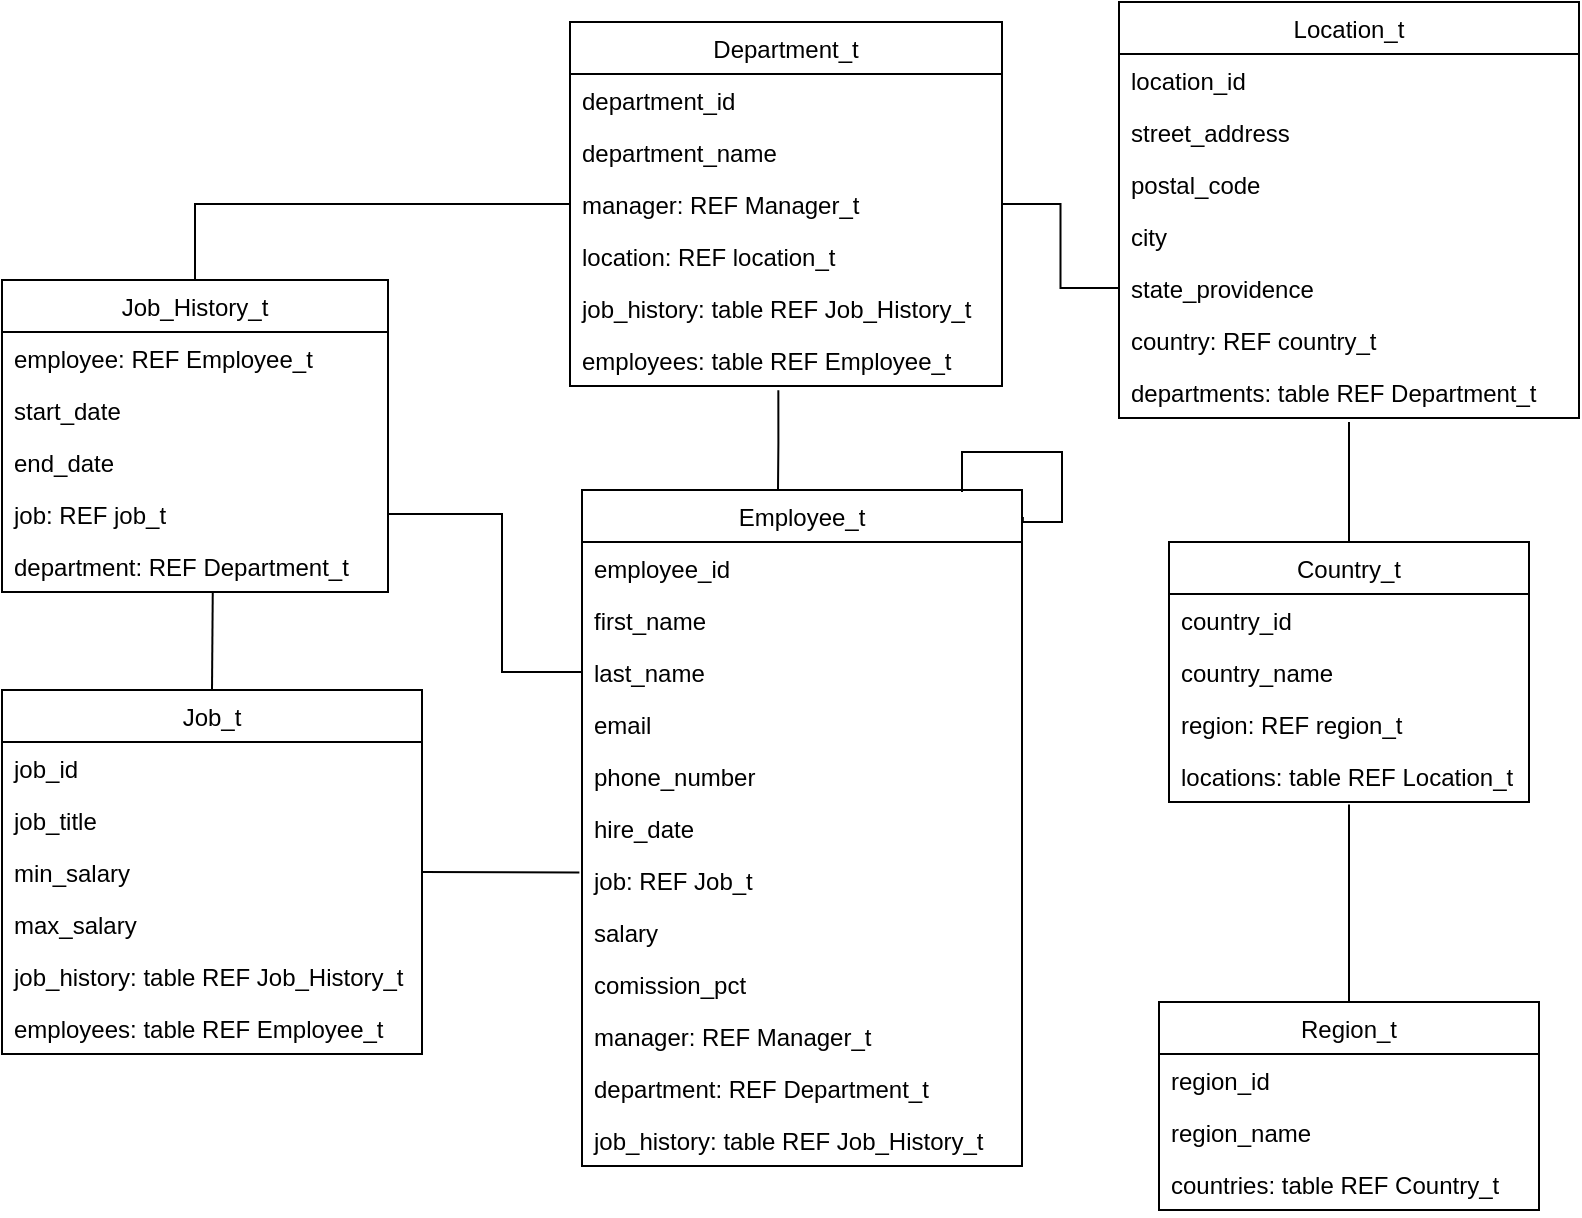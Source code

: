 <mxfile version="24.4.4" type="device">
  <diagram id="C5RBs43oDa-KdzZeNtuy" name="Page-1">
    <mxGraphModel dx="1194" dy="581" grid="1" gridSize="10" guides="1" tooltips="1" connect="1" arrows="1" fold="1" page="1" pageScale="1" pageWidth="827" pageHeight="1169" math="0" shadow="0">
      <root>
        <mxCell id="WIyWlLk6GJQsqaUBKTNV-0" />
        <mxCell id="WIyWlLk6GJQsqaUBKTNV-1" parent="WIyWlLk6GJQsqaUBKTNV-0" />
        <mxCell id="zkfFHV4jXpPFQw0GAbJ--0" value="Country_t" style="swimlane;fontStyle=0;align=center;verticalAlign=top;childLayout=stackLayout;horizontal=1;startSize=26;horizontalStack=0;resizeParent=1;resizeLast=0;collapsible=1;marginBottom=0;rounded=0;shadow=0;strokeWidth=1;" parent="WIyWlLk6GJQsqaUBKTNV-1" vertex="1">
          <mxGeometry x="713.5" y="560" width="180" height="130" as="geometry">
            <mxRectangle x="230" y="140" width="160" height="26" as="alternateBounds" />
          </mxGeometry>
        </mxCell>
        <mxCell id="zkfFHV4jXpPFQw0GAbJ--1" value="country_id" style="text;align=left;verticalAlign=top;spacingLeft=4;spacingRight=4;overflow=hidden;rotatable=0;points=[[0,0.5],[1,0.5]];portConstraint=eastwest;" parent="zkfFHV4jXpPFQw0GAbJ--0" vertex="1">
          <mxGeometry y="26" width="180" height="26" as="geometry" />
        </mxCell>
        <mxCell id="zkfFHV4jXpPFQw0GAbJ--2" value="country_name" style="text;align=left;verticalAlign=top;spacingLeft=4;spacingRight=4;overflow=hidden;rotatable=0;points=[[0,0.5],[1,0.5]];portConstraint=eastwest;rounded=0;shadow=0;html=0;" parent="zkfFHV4jXpPFQw0GAbJ--0" vertex="1">
          <mxGeometry y="52" width="180" height="26" as="geometry" />
        </mxCell>
        <mxCell id="zkfFHV4jXpPFQw0GAbJ--3" value="region: REF region_t" style="text;align=left;verticalAlign=top;spacingLeft=4;spacingRight=4;overflow=hidden;rotatable=0;points=[[0,0.5],[1,0.5]];portConstraint=eastwest;rounded=0;shadow=0;html=0;" parent="zkfFHV4jXpPFQw0GAbJ--0" vertex="1">
          <mxGeometry y="78" width="180" height="26" as="geometry" />
        </mxCell>
        <mxCell id="RhpzGCmkU5AaHxRv9V3G-1" value="locations: table REF Location_t" style="text;align=left;verticalAlign=top;spacingLeft=4;spacingRight=4;overflow=hidden;rotatable=0;points=[[0,0.5],[1,0.5]];portConstraint=eastwest;rounded=0;shadow=0;html=0;" parent="zkfFHV4jXpPFQw0GAbJ--0" vertex="1">
          <mxGeometry y="104" width="180" height="26" as="geometry" />
        </mxCell>
        <mxCell id="zkfFHV4jXpPFQw0GAbJ--17" value="Region_t" style="swimlane;fontStyle=0;align=center;verticalAlign=top;childLayout=stackLayout;horizontal=1;startSize=26;horizontalStack=0;resizeParent=1;resizeLast=0;collapsible=1;marginBottom=0;rounded=0;shadow=0;strokeWidth=1;" parent="WIyWlLk6GJQsqaUBKTNV-1" vertex="1">
          <mxGeometry x="708.5" y="790" width="190" height="104" as="geometry">
            <mxRectangle x="550" y="140" width="160" height="26" as="alternateBounds" />
          </mxGeometry>
        </mxCell>
        <mxCell id="zkfFHV4jXpPFQw0GAbJ--18" value="region_id" style="text;align=left;verticalAlign=top;spacingLeft=4;spacingRight=4;overflow=hidden;rotatable=0;points=[[0,0.5],[1,0.5]];portConstraint=eastwest;" parent="zkfFHV4jXpPFQw0GAbJ--17" vertex="1">
          <mxGeometry y="26" width="190" height="26" as="geometry" />
        </mxCell>
        <mxCell id="zkfFHV4jXpPFQw0GAbJ--19" value="region_name" style="text;align=left;verticalAlign=top;spacingLeft=4;spacingRight=4;overflow=hidden;rotatable=0;points=[[0,0.5],[1,0.5]];portConstraint=eastwest;rounded=0;shadow=0;html=0;" parent="zkfFHV4jXpPFQw0GAbJ--17" vertex="1">
          <mxGeometry y="52" width="190" height="26" as="geometry" />
        </mxCell>
        <mxCell id="RhpzGCmkU5AaHxRv9V3G-0" value="countries: table REF Country_t" style="text;align=left;verticalAlign=top;spacingLeft=4;spacingRight=4;overflow=hidden;rotatable=0;points=[[0,0.5],[1,0.5]];portConstraint=eastwest;rounded=0;shadow=0;html=0;" parent="zkfFHV4jXpPFQw0GAbJ--17" vertex="1">
          <mxGeometry y="78" width="190" height="26" as="geometry" />
        </mxCell>
        <mxCell id="RhpzGCmkU5AaHxRv9V3G-2" value="Location_t" style="swimlane;fontStyle=0;align=center;verticalAlign=top;childLayout=stackLayout;horizontal=1;startSize=26;horizontalStack=0;resizeParent=1;resizeLast=0;collapsible=1;marginBottom=0;rounded=0;shadow=0;strokeWidth=1;" parent="WIyWlLk6GJQsqaUBKTNV-1" vertex="1">
          <mxGeometry x="688.5" y="290" width="230" height="208" as="geometry">
            <mxRectangle x="230" y="140" width="160" height="26" as="alternateBounds" />
          </mxGeometry>
        </mxCell>
        <mxCell id="RhpzGCmkU5AaHxRv9V3G-3" value="location_id" style="text;align=left;verticalAlign=top;spacingLeft=4;spacingRight=4;overflow=hidden;rotatable=0;points=[[0,0.5],[1,0.5]];portConstraint=eastwest;" parent="RhpzGCmkU5AaHxRv9V3G-2" vertex="1">
          <mxGeometry y="26" width="230" height="26" as="geometry" />
        </mxCell>
        <mxCell id="RhpzGCmkU5AaHxRv9V3G-4" value="street_address" style="text;align=left;verticalAlign=top;spacingLeft=4;spacingRight=4;overflow=hidden;rotatable=0;points=[[0,0.5],[1,0.5]];portConstraint=eastwest;rounded=0;shadow=0;html=0;" parent="RhpzGCmkU5AaHxRv9V3G-2" vertex="1">
          <mxGeometry y="52" width="230" height="26" as="geometry" />
        </mxCell>
        <mxCell id="RhpzGCmkU5AaHxRv9V3G-5" value="postal_code" style="text;align=left;verticalAlign=top;spacingLeft=4;spacingRight=4;overflow=hidden;rotatable=0;points=[[0,0.5],[1,0.5]];portConstraint=eastwest;rounded=0;shadow=0;html=0;" parent="RhpzGCmkU5AaHxRv9V3G-2" vertex="1">
          <mxGeometry y="78" width="230" height="26" as="geometry" />
        </mxCell>
        <mxCell id="RhpzGCmkU5AaHxRv9V3G-6" value="city" style="text;align=left;verticalAlign=top;spacingLeft=4;spacingRight=4;overflow=hidden;rotatable=0;points=[[0,0.5],[1,0.5]];portConstraint=eastwest;rounded=0;shadow=0;html=0;" parent="RhpzGCmkU5AaHxRv9V3G-2" vertex="1">
          <mxGeometry y="104" width="230" height="26" as="geometry" />
        </mxCell>
        <mxCell id="RhpzGCmkU5AaHxRv9V3G-7" value="state_providence" style="text;align=left;verticalAlign=top;spacingLeft=4;spacingRight=4;overflow=hidden;rotatable=0;points=[[0,0.5],[1,0.5]];portConstraint=eastwest;rounded=0;shadow=0;html=0;" parent="RhpzGCmkU5AaHxRv9V3G-2" vertex="1">
          <mxGeometry y="130" width="230" height="26" as="geometry" />
        </mxCell>
        <mxCell id="RhpzGCmkU5AaHxRv9V3G-8" value="country: REF country_t" style="text;align=left;verticalAlign=top;spacingLeft=4;spacingRight=4;overflow=hidden;rotatable=0;points=[[0,0.5],[1,0.5]];portConstraint=eastwest;rounded=0;shadow=0;html=0;" parent="RhpzGCmkU5AaHxRv9V3G-2" vertex="1">
          <mxGeometry y="156" width="230" height="26" as="geometry" />
        </mxCell>
        <mxCell id="RhpzGCmkU5AaHxRv9V3G-17" value="departments: table REF Department_t" style="text;align=left;verticalAlign=top;spacingLeft=4;spacingRight=4;overflow=hidden;rotatable=0;points=[[0,0.5],[1,0.5]];portConstraint=eastwest;rounded=0;shadow=0;html=0;" parent="RhpzGCmkU5AaHxRv9V3G-2" vertex="1">
          <mxGeometry y="182" width="230" height="26" as="geometry" />
        </mxCell>
        <mxCell id="RhpzGCmkU5AaHxRv9V3G-10" value="Department_t" style="swimlane;fontStyle=0;align=center;verticalAlign=top;childLayout=stackLayout;horizontal=1;startSize=26;horizontalStack=0;resizeParent=1;resizeLast=0;collapsible=1;marginBottom=0;rounded=0;shadow=0;strokeWidth=1;" parent="WIyWlLk6GJQsqaUBKTNV-1" vertex="1">
          <mxGeometry x="414" y="300" width="216" height="182" as="geometry">
            <mxRectangle x="230" y="140" width="160" height="26" as="alternateBounds" />
          </mxGeometry>
        </mxCell>
        <mxCell id="RhpzGCmkU5AaHxRv9V3G-11" value="department_id" style="text;align=left;verticalAlign=top;spacingLeft=4;spacingRight=4;overflow=hidden;rotatable=0;points=[[0,0.5],[1,0.5]];portConstraint=eastwest;" parent="RhpzGCmkU5AaHxRv9V3G-10" vertex="1">
          <mxGeometry y="26" width="216" height="26" as="geometry" />
        </mxCell>
        <mxCell id="RhpzGCmkU5AaHxRv9V3G-12" value="department_name" style="text;align=left;verticalAlign=top;spacingLeft=4;spacingRight=4;overflow=hidden;rotatable=0;points=[[0,0.5],[1,0.5]];portConstraint=eastwest;rounded=0;shadow=0;html=0;" parent="RhpzGCmkU5AaHxRv9V3G-10" vertex="1">
          <mxGeometry y="52" width="216" height="26" as="geometry" />
        </mxCell>
        <mxCell id="RhpzGCmkU5AaHxRv9V3G-13" value="manager: REF Manager_t" style="text;align=left;verticalAlign=top;spacingLeft=4;spacingRight=4;overflow=hidden;rotatable=0;points=[[0,0.5],[1,0.5]];portConstraint=eastwest;rounded=0;shadow=0;html=0;" parent="RhpzGCmkU5AaHxRv9V3G-10" vertex="1">
          <mxGeometry y="78" width="216" height="26" as="geometry" />
        </mxCell>
        <mxCell id="RhpzGCmkU5AaHxRv9V3G-14" value="location: REF location_t" style="text;align=left;verticalAlign=top;spacingLeft=4;spacingRight=4;overflow=hidden;rotatable=0;points=[[0,0.5],[1,0.5]];portConstraint=eastwest;rounded=0;shadow=0;html=0;" parent="RhpzGCmkU5AaHxRv9V3G-10" vertex="1">
          <mxGeometry y="104" width="216" height="26" as="geometry" />
        </mxCell>
        <mxCell id="RhpzGCmkU5AaHxRv9V3G-24" value="job_history: table REF Job_History_t" style="text;align=left;verticalAlign=top;spacingLeft=4;spacingRight=4;overflow=hidden;rotatable=0;points=[[0,0.5],[1,0.5]];portConstraint=eastwest;rounded=0;shadow=0;html=0;" parent="RhpzGCmkU5AaHxRv9V3G-10" vertex="1">
          <mxGeometry y="130" width="216" height="26" as="geometry" />
        </mxCell>
        <mxCell id="iyXDsux5A1y-6RJhfLyG-2" value="employees: table REF Employee_t" style="text;align=left;verticalAlign=top;spacingLeft=4;spacingRight=4;overflow=hidden;rotatable=0;points=[[0,0.5],[1,0.5]];portConstraint=eastwest;rounded=0;shadow=0;html=0;" parent="RhpzGCmkU5AaHxRv9V3G-10" vertex="1">
          <mxGeometry y="156" width="216" height="26" as="geometry" />
        </mxCell>
        <mxCell id="RhpzGCmkU5AaHxRv9V3G-46" style="edgeStyle=orthogonalEdgeStyle;rounded=0;orthogonalLoop=1;jettySize=auto;html=1;entryX=0;entryY=0.5;entryDx=0;entryDy=0;endArrow=none;endFill=0;" parent="WIyWlLk6GJQsqaUBKTNV-1" source="RhpzGCmkU5AaHxRv9V3G-18" target="RhpzGCmkU5AaHxRv9V3G-13" edge="1">
          <mxGeometry relative="1" as="geometry" />
        </mxCell>
        <mxCell id="RhpzGCmkU5AaHxRv9V3G-18" value="Job_History_t" style="swimlane;fontStyle=0;align=center;verticalAlign=top;childLayout=stackLayout;horizontal=1;startSize=26;horizontalStack=0;resizeParent=1;resizeLast=0;collapsible=1;marginBottom=0;rounded=0;shadow=0;strokeWidth=1;" parent="WIyWlLk6GJQsqaUBKTNV-1" vertex="1">
          <mxGeometry x="130" y="429" width="193" height="156" as="geometry">
            <mxRectangle x="230" y="140" width="160" height="26" as="alternateBounds" />
          </mxGeometry>
        </mxCell>
        <mxCell id="RhpzGCmkU5AaHxRv9V3G-19" value="employee: REF Employee_t" style="text;align=left;verticalAlign=top;spacingLeft=4;spacingRight=4;overflow=hidden;rotatable=0;points=[[0,0.5],[1,0.5]];portConstraint=eastwest;" parent="RhpzGCmkU5AaHxRv9V3G-18" vertex="1">
          <mxGeometry y="26" width="193" height="26" as="geometry" />
        </mxCell>
        <mxCell id="RhpzGCmkU5AaHxRv9V3G-20" value="start_date" style="text;align=left;verticalAlign=top;spacingLeft=4;spacingRight=4;overflow=hidden;rotatable=0;points=[[0,0.5],[1,0.5]];portConstraint=eastwest;rounded=0;shadow=0;html=0;" parent="RhpzGCmkU5AaHxRv9V3G-18" vertex="1">
          <mxGeometry y="52" width="193" height="26" as="geometry" />
        </mxCell>
        <mxCell id="RhpzGCmkU5AaHxRv9V3G-21" value="end_date" style="text;align=left;verticalAlign=top;spacingLeft=4;spacingRight=4;overflow=hidden;rotatable=0;points=[[0,0.5],[1,0.5]];portConstraint=eastwest;rounded=0;shadow=0;html=0;" parent="RhpzGCmkU5AaHxRv9V3G-18" vertex="1">
          <mxGeometry y="78" width="193" height="26" as="geometry" />
        </mxCell>
        <mxCell id="RhpzGCmkU5AaHxRv9V3G-22" value="job: REF job_t" style="text;align=left;verticalAlign=top;spacingLeft=4;spacingRight=4;overflow=hidden;rotatable=0;points=[[0,0.5],[1,0.5]];portConstraint=eastwest;rounded=0;shadow=0;html=0;" parent="RhpzGCmkU5AaHxRv9V3G-18" vertex="1">
          <mxGeometry y="104" width="193" height="26" as="geometry" />
        </mxCell>
        <mxCell id="RhpzGCmkU5AaHxRv9V3G-23" value="department: REF Department_t" style="text;align=left;verticalAlign=top;spacingLeft=4;spacingRight=4;overflow=hidden;rotatable=0;points=[[0,0.5],[1,0.5]];portConstraint=eastwest;rounded=0;shadow=0;html=0;" parent="RhpzGCmkU5AaHxRv9V3G-18" vertex="1">
          <mxGeometry y="130" width="193" height="26" as="geometry" />
        </mxCell>
        <mxCell id="RhpzGCmkU5AaHxRv9V3G-25" value="Job_t" style="swimlane;fontStyle=0;align=center;verticalAlign=top;childLayout=stackLayout;horizontal=1;startSize=26;horizontalStack=0;resizeParent=1;resizeLast=0;collapsible=1;marginBottom=0;rounded=0;shadow=0;strokeWidth=1;" parent="WIyWlLk6GJQsqaUBKTNV-1" vertex="1">
          <mxGeometry x="130" y="634" width="210" height="182" as="geometry">
            <mxRectangle x="230" y="140" width="160" height="26" as="alternateBounds" />
          </mxGeometry>
        </mxCell>
        <mxCell id="RhpzGCmkU5AaHxRv9V3G-26" value="job_id" style="text;align=left;verticalAlign=top;spacingLeft=4;spacingRight=4;overflow=hidden;rotatable=0;points=[[0,0.5],[1,0.5]];portConstraint=eastwest;" parent="RhpzGCmkU5AaHxRv9V3G-25" vertex="1">
          <mxGeometry y="26" width="210" height="26" as="geometry" />
        </mxCell>
        <mxCell id="RhpzGCmkU5AaHxRv9V3G-27" value="job_title" style="text;align=left;verticalAlign=top;spacingLeft=4;spacingRight=4;overflow=hidden;rotatable=0;points=[[0,0.5],[1,0.5]];portConstraint=eastwest;rounded=0;shadow=0;html=0;" parent="RhpzGCmkU5AaHxRv9V3G-25" vertex="1">
          <mxGeometry y="52" width="210" height="26" as="geometry" />
        </mxCell>
        <mxCell id="RhpzGCmkU5AaHxRv9V3G-28" value="min_salary" style="text;align=left;verticalAlign=top;spacingLeft=4;spacingRight=4;overflow=hidden;rotatable=0;points=[[0,0.5],[1,0.5]];portConstraint=eastwest;rounded=0;shadow=0;html=0;" parent="RhpzGCmkU5AaHxRv9V3G-25" vertex="1">
          <mxGeometry y="78" width="210" height="26" as="geometry" />
        </mxCell>
        <mxCell id="RhpzGCmkU5AaHxRv9V3G-29" value="max_salary" style="text;align=left;verticalAlign=top;spacingLeft=4;spacingRight=4;overflow=hidden;rotatable=0;points=[[0,0.5],[1,0.5]];portConstraint=eastwest;rounded=0;shadow=0;html=0;" parent="RhpzGCmkU5AaHxRv9V3G-25" vertex="1">
          <mxGeometry y="104" width="210" height="26" as="geometry" />
        </mxCell>
        <mxCell id="RhpzGCmkU5AaHxRv9V3G-30" value="job_history: table REF Job_History_t" style="text;align=left;verticalAlign=top;spacingLeft=4;spacingRight=4;overflow=hidden;rotatable=0;points=[[0,0.5],[1,0.5]];portConstraint=eastwest;rounded=0;shadow=0;html=0;" parent="RhpzGCmkU5AaHxRv9V3G-25" vertex="1">
          <mxGeometry y="130" width="210" height="26" as="geometry" />
        </mxCell>
        <mxCell id="iUl15J_JsOuQVbFkdJoQ-0" value="employees: table REF Employee_t" style="text;align=left;verticalAlign=top;spacingLeft=4;spacingRight=4;overflow=hidden;rotatable=0;points=[[0,0.5],[1,0.5]];portConstraint=eastwest;rounded=0;shadow=0;html=0;" parent="RhpzGCmkU5AaHxRv9V3G-25" vertex="1">
          <mxGeometry y="156" width="210" height="26" as="geometry" />
        </mxCell>
        <mxCell id="RhpzGCmkU5AaHxRv9V3G-31" value="Employee_t" style="swimlane;fontStyle=0;align=center;verticalAlign=top;childLayout=stackLayout;horizontal=1;startSize=26;horizontalStack=0;resizeParent=1;resizeLast=0;collapsible=1;marginBottom=0;rounded=0;shadow=0;strokeWidth=1;" parent="WIyWlLk6GJQsqaUBKTNV-1" vertex="1">
          <mxGeometry x="420" y="534" width="220" height="338" as="geometry">
            <mxRectangle x="420" y="534" width="160" height="26" as="alternateBounds" />
          </mxGeometry>
        </mxCell>
        <mxCell id="RhpzGCmkU5AaHxRv9V3G-32" value="employee_id" style="text;align=left;verticalAlign=top;spacingLeft=4;spacingRight=4;overflow=hidden;rotatable=0;points=[[0,0.5],[1,0.5]];portConstraint=eastwest;" parent="RhpzGCmkU5AaHxRv9V3G-31" vertex="1">
          <mxGeometry y="26" width="220" height="26" as="geometry" />
        </mxCell>
        <mxCell id="RhpzGCmkU5AaHxRv9V3G-33" value="first_name" style="text;align=left;verticalAlign=top;spacingLeft=4;spacingRight=4;overflow=hidden;rotatable=0;points=[[0,0.5],[1,0.5]];portConstraint=eastwest;rounded=0;shadow=0;html=0;" parent="RhpzGCmkU5AaHxRv9V3G-31" vertex="1">
          <mxGeometry y="52" width="220" height="26" as="geometry" />
        </mxCell>
        <mxCell id="RhpzGCmkU5AaHxRv9V3G-34" value="last_name" style="text;align=left;verticalAlign=top;spacingLeft=4;spacingRight=4;overflow=hidden;rotatable=0;points=[[0,0.5],[1,0.5]];portConstraint=eastwest;rounded=0;shadow=0;html=0;" parent="RhpzGCmkU5AaHxRv9V3G-31" vertex="1">
          <mxGeometry y="78" width="220" height="26" as="geometry" />
        </mxCell>
        <mxCell id="RhpzGCmkU5AaHxRv9V3G-35" value="email" style="text;align=left;verticalAlign=top;spacingLeft=4;spacingRight=4;overflow=hidden;rotatable=0;points=[[0,0.5],[1,0.5]];portConstraint=eastwest;rounded=0;shadow=0;html=0;" parent="RhpzGCmkU5AaHxRv9V3G-31" vertex="1">
          <mxGeometry y="104" width="220" height="26" as="geometry" />
        </mxCell>
        <mxCell id="RhpzGCmkU5AaHxRv9V3G-36" value="phone_number" style="text;align=left;verticalAlign=top;spacingLeft=4;spacingRight=4;overflow=hidden;rotatable=0;points=[[0,0.5],[1,0.5]];portConstraint=eastwest;rounded=0;shadow=0;html=0;" parent="RhpzGCmkU5AaHxRv9V3G-31" vertex="1">
          <mxGeometry y="130" width="220" height="26" as="geometry" />
        </mxCell>
        <mxCell id="RhpzGCmkU5AaHxRv9V3G-37" value="hire_date" style="text;align=left;verticalAlign=top;spacingLeft=4;spacingRight=4;overflow=hidden;rotatable=0;points=[[0,0.5],[1,0.5]];portConstraint=eastwest;rounded=0;shadow=0;html=0;" parent="RhpzGCmkU5AaHxRv9V3G-31" vertex="1">
          <mxGeometry y="156" width="220" height="26" as="geometry" />
        </mxCell>
        <mxCell id="RhpzGCmkU5AaHxRv9V3G-38" value="job: REF Job_t" style="text;align=left;verticalAlign=top;spacingLeft=4;spacingRight=4;overflow=hidden;rotatable=0;points=[[0,0.5],[1,0.5]];portConstraint=eastwest;rounded=0;shadow=0;html=0;" parent="RhpzGCmkU5AaHxRv9V3G-31" vertex="1">
          <mxGeometry y="182" width="220" height="26" as="geometry" />
        </mxCell>
        <mxCell id="RhpzGCmkU5AaHxRv9V3G-39" value="salary" style="text;align=left;verticalAlign=top;spacingLeft=4;spacingRight=4;overflow=hidden;rotatable=0;points=[[0,0.5],[1,0.5]];portConstraint=eastwest;rounded=0;shadow=0;html=0;" parent="RhpzGCmkU5AaHxRv9V3G-31" vertex="1">
          <mxGeometry y="208" width="220" height="26" as="geometry" />
        </mxCell>
        <mxCell id="RhpzGCmkU5AaHxRv9V3G-40" value="comission_pct" style="text;align=left;verticalAlign=top;spacingLeft=4;spacingRight=4;overflow=hidden;rotatable=0;points=[[0,0.5],[1,0.5]];portConstraint=eastwest;rounded=0;shadow=0;html=0;" parent="RhpzGCmkU5AaHxRv9V3G-31" vertex="1">
          <mxGeometry y="234" width="220" height="26" as="geometry" />
        </mxCell>
        <mxCell id="RhpzGCmkU5AaHxRv9V3G-41" value="manager: REF Manager_t" style="text;align=left;verticalAlign=top;spacingLeft=4;spacingRight=4;overflow=hidden;rotatable=0;points=[[0,0.5],[1,0.5]];portConstraint=eastwest;rounded=0;shadow=0;html=0;" parent="RhpzGCmkU5AaHxRv9V3G-31" vertex="1">
          <mxGeometry y="260" width="220" height="26" as="geometry" />
        </mxCell>
        <mxCell id="RhpzGCmkU5AaHxRv9V3G-42" value="department: REF Department_t" style="text;align=left;verticalAlign=top;spacingLeft=4;spacingRight=4;overflow=hidden;rotatable=0;points=[[0,0.5],[1,0.5]];portConstraint=eastwest;rounded=0;shadow=0;html=0;" parent="RhpzGCmkU5AaHxRv9V3G-31" vertex="1">
          <mxGeometry y="286" width="220" height="26" as="geometry" />
        </mxCell>
        <mxCell id="RhpzGCmkU5AaHxRv9V3G-43" value="job_history: table REF Job_History_t" style="text;align=left;verticalAlign=top;spacingLeft=4;spacingRight=4;overflow=hidden;rotatable=0;points=[[0,0.5],[1,0.5]];portConstraint=eastwest;rounded=0;shadow=0;html=0;" parent="RhpzGCmkU5AaHxRv9V3G-31" vertex="1">
          <mxGeometry y="312" width="220" height="26" as="geometry" />
        </mxCell>
        <mxCell id="RhpzGCmkU5AaHxRv9V3G-48" style="edgeStyle=orthogonalEdgeStyle;rounded=0;orthogonalLoop=1;jettySize=auto;html=1;entryX=0;entryY=0.5;entryDx=0;entryDy=0;endArrow=none;endFill=0;exitX=1;exitY=0.5;exitDx=0;exitDy=0;" parent="WIyWlLk6GJQsqaUBKTNV-1" source="RhpzGCmkU5AaHxRv9V3G-13" target="RhpzGCmkU5AaHxRv9V3G-7" edge="1">
          <mxGeometry relative="1" as="geometry">
            <mxPoint x="570" y="507" as="sourcePoint" />
            <mxPoint x="661" y="420" as="targetPoint" />
          </mxGeometry>
        </mxCell>
        <mxCell id="RhpzGCmkU5AaHxRv9V3G-49" style="edgeStyle=orthogonalEdgeStyle;rounded=0;orthogonalLoop=1;jettySize=auto;html=1;exitX=0.5;exitY=0;exitDx=0;exitDy=0;entryX=0.5;entryY=1.077;entryDx=0;entryDy=0;entryPerimeter=0;endArrow=none;endFill=0;" parent="WIyWlLk6GJQsqaUBKTNV-1" source="zkfFHV4jXpPFQw0GAbJ--0" target="RhpzGCmkU5AaHxRv9V3G-17" edge="1">
          <mxGeometry relative="1" as="geometry">
            <Array as="points">
              <mxPoint x="804" y="500" />
            </Array>
          </mxGeometry>
        </mxCell>
        <mxCell id="RhpzGCmkU5AaHxRv9V3G-50" style="edgeStyle=orthogonalEdgeStyle;rounded=0;orthogonalLoop=1;jettySize=auto;html=1;exitX=0.5;exitY=0;exitDx=0;exitDy=0;entryX=0.5;entryY=1.045;entryDx=0;entryDy=0;entryPerimeter=0;endArrow=none;endFill=0;" parent="WIyWlLk6GJQsqaUBKTNV-1" source="zkfFHV4jXpPFQw0GAbJ--17" target="RhpzGCmkU5AaHxRv9V3G-1" edge="1">
          <mxGeometry relative="1" as="geometry">
            <Array as="points">
              <mxPoint x="804" y="691" />
            </Array>
          </mxGeometry>
        </mxCell>
        <mxCell id="RhpzGCmkU5AaHxRv9V3G-52" style="edgeStyle=orthogonalEdgeStyle;rounded=0;orthogonalLoop=1;jettySize=auto;html=1;endArrow=none;endFill=0;exitX=0.492;exitY=0.994;exitDx=0;exitDy=0;exitPerimeter=0;entryX=0.455;entryY=0.002;entryDx=0;entryDy=0;entryPerimeter=0;" parent="WIyWlLk6GJQsqaUBKTNV-1" edge="1">
          <mxGeometry relative="1" as="geometry">
            <mxPoint x="518.172" y="484.064" as="sourcePoint" />
            <mxPoint x="518.0" y="534" as="targetPoint" />
            <Array as="points">
              <mxPoint x="518" y="510" />
              <mxPoint x="518" y="510" />
            </Array>
          </mxGeometry>
        </mxCell>
        <mxCell id="RhpzGCmkU5AaHxRv9V3G-54" style="edgeStyle=orthogonalEdgeStyle;rounded=0;orthogonalLoop=1;jettySize=auto;html=1;endArrow=none;endFill=0;entryX=0.455;entryY=0.002;entryDx=0;entryDy=0;entryPerimeter=0;exitX=1.002;exitY=0.04;exitDx=0;exitDy=0;exitPerimeter=0;" parent="WIyWlLk6GJQsqaUBKTNV-1" source="RhpzGCmkU5AaHxRv9V3G-31" edge="1">
          <mxGeometry relative="1" as="geometry">
            <mxPoint x="660" y="550" as="sourcePoint" />
            <mxPoint x="610" y="535" as="targetPoint" />
            <Array as="points">
              <mxPoint x="660" y="550" />
              <mxPoint x="660" y="515" />
              <mxPoint x="610" y="515" />
            </Array>
          </mxGeometry>
        </mxCell>
        <mxCell id="RhpzGCmkU5AaHxRv9V3G-55" value="" style="endArrow=none;html=1;rounded=0;exitX=1;exitY=0.5;exitDx=0;exitDy=0;entryX=-0.006;entryY=0.355;entryDx=0;entryDy=0;entryPerimeter=0;" parent="WIyWlLk6GJQsqaUBKTNV-1" source="RhpzGCmkU5AaHxRv9V3G-28" target="RhpzGCmkU5AaHxRv9V3G-38" edge="1">
          <mxGeometry width="50" height="50" relative="1" as="geometry">
            <mxPoint x="260" y="770" as="sourcePoint" />
            <mxPoint x="310" y="720" as="targetPoint" />
          </mxGeometry>
        </mxCell>
        <mxCell id="RhpzGCmkU5AaHxRv9V3G-56" value="" style="endArrow=none;html=1;rounded=0;exitX=0.5;exitY=0;exitDx=0;exitDy=0;entryX=0.546;entryY=0.988;entryDx=0;entryDy=0;entryPerimeter=0;" parent="WIyWlLk6GJQsqaUBKTNV-1" source="RhpzGCmkU5AaHxRv9V3G-25" target="RhpzGCmkU5AaHxRv9V3G-23" edge="1">
          <mxGeometry width="50" height="50" relative="1" as="geometry">
            <mxPoint x="350" y="640" as="sourcePoint" />
            <mxPoint x="400" y="590" as="targetPoint" />
          </mxGeometry>
        </mxCell>
        <mxCell id="RhpzGCmkU5AaHxRv9V3G-57" value="" style="endArrow=none;html=1;rounded=0;exitX=1;exitY=0.5;exitDx=0;exitDy=0;entryX=0;entryY=0.5;entryDx=0;entryDy=0;" parent="WIyWlLk6GJQsqaUBKTNV-1" source="RhpzGCmkU5AaHxRv9V3G-22" target="RhpzGCmkU5AaHxRv9V3G-34" edge="1">
          <mxGeometry width="50" height="50" relative="1" as="geometry">
            <mxPoint x="540" y="660" as="sourcePoint" />
            <mxPoint x="590" y="610" as="targetPoint" />
            <Array as="points">
              <mxPoint x="380" y="546" />
              <mxPoint x="380" y="625" />
            </Array>
          </mxGeometry>
        </mxCell>
      </root>
    </mxGraphModel>
  </diagram>
</mxfile>
